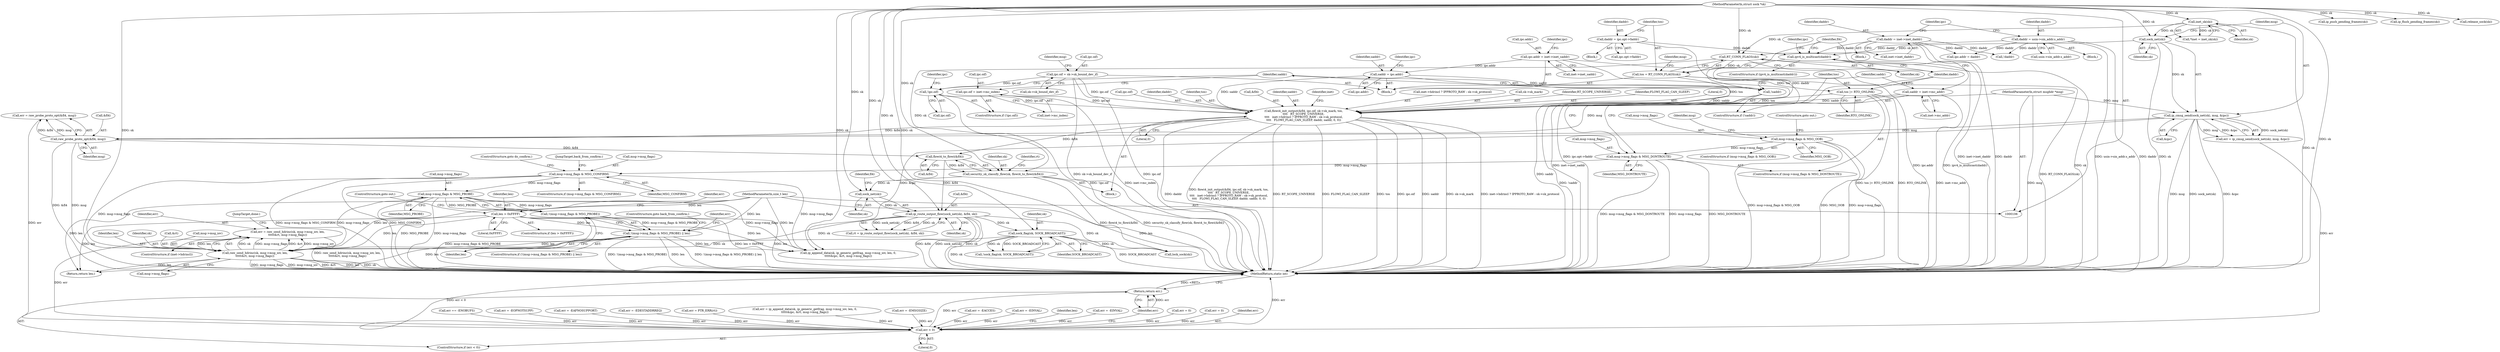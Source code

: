 digraph "1_linux_f6d8bd051c391c1c0458a30b2a7abcd939329259_27@API" {
"1000454" [label="(Call,err = raw_send_hdrinc(sk, msg->msg_iov, len,\n\t\t\t\t\t&rt, msg->msg_flags))"];
"1000456" [label="(Call,raw_send_hdrinc(sk, msg->msg_iov, len,\n\t\t\t\t\t&rt, msg->msg_flags))"];
"1000408" [label="(Call,ip_route_output_flow(sock_net(sk), &fl4, sk))"];
"1000409" [label="(Call,sock_net(sk))"];
"1000401" [label="(Call,security_sk_classify_flow(sk, flowi4_to_flowi(&fl4)))"];
"1000325" [label="(Call,RT_CONN_FLAGS(sk))"];
"1000254" [label="(Call,sock_net(sk))"];
"1000115" [label="(Call,inet_sk(sk))"];
"1000108" [label="(MethodParameterIn,struct sock *sk)"];
"1000403" [label="(Call,flowi4_to_flowi(&fl4))"];
"1000362" [label="(Call,flowi4_init_output(&fl4, ipc.oif, sk->sk_mark, tos,\n\t\t\t\t   RT_SCOPE_UNIVERSE,\n\t\t\t\t   inet->hdrincl ? IPPROTO_RAW : sk->sk_protocol,\n\t\t\t\t   FLOWI_FLAG_CAN_SLEEP, daddr, saddr, 0, 0))"];
"1000239" [label="(Call,ipc.oif = sk->sk_bound_dev_if)"];
"1000341" [label="(Call,!ipc.oif)"];
"1000345" [label="(Call,ipc.oif = inet->mc_index)"];
"1000333" [label="(Call,tos |= RTO_ONLINK)"];
"1000323" [label="(Call,tos = RT_CONN_FLAGS(sk))"];
"1000337" [label="(Call,ipv4_is_multicast(daddr))"];
"1000316" [label="(Call,daddr = ipc.opt->faddr)"];
"1000217" [label="(Call,daddr = inet->inet_daddr)"];
"1000197" [label="(Call,daddr = usin->sin_addr.s_addr)"];
"1000355" [label="(Call,saddr = inet->mc_addr)"];
"1000269" [label="(Call,saddr = ipc.addr)"];
"1000222" [label="(Call,ipc.addr = inet->inet_saddr)"];
"1000353" [label="(Call,!saddr)"];
"1000394" [label="(Call,raw_probe_proto_opt(&fl4, msg))"];
"1000253" [label="(Call,ip_cmsg_send(sock_net(sk), msg, &ipc))"];
"1000109" [label="(MethodParameterIn,struct msghdr *msg)"];
"1000438" [label="(Call,sock_flag(sk, SOCK_BROADCAST))"];
"1000557" [label="(Call,!(msg->msg_flags & MSG_PROBE) || len)"];
"1000558" [label="(Call,!(msg->msg_flags & MSG_PROBE))"];
"1000559" [label="(Call,msg->msg_flags & MSG_PROBE)"];
"1000443" [label="(Call,msg->msg_flags & MSG_CONFIRM)"];
"1000328" [label="(Call,msg->msg_flags & MSG_DONTROUTE)"];
"1000144" [label="(Call,msg->msg_flags & MSG_OOB)"];
"1000135" [label="(Call,len > 0xFFFF)"];
"1000110" [label="(MethodParameterIn,size_t len)"];
"1000543" [label="(Call,err < 0)"];
"1000546" [label="(Return,return err;)"];
"1000108" [label="(MethodParameterIn,struct sock *sk)"];
"1000365" [label="(Call,ipc.oif)"];
"1000519" [label="(Call,err == -ENOBUFS)"];
"1000326" [label="(Identifier,sk)"];
"1000382" [label="(Identifier,daddr)"];
"1000109" [label="(MethodParameterIn,struct msghdr *msg)"];
"1000274" [label="(Call,ipc.addr = daddr)"];
"1000401" [label="(Call,security_sk_classify_flow(sk, flowi4_to_flowi(&fl4)))"];
"1000515" [label="(Call,ip_push_pending_frames(sk))"];
"1000199" [label="(Call,usin->sin_addr.s_addr)"];
"1000464" [label="(Call,msg->msg_flags)"];
"1000243" [label="(Call,sk->sk_bound_dev_if)"];
"1000340" [label="(ControlStructure,if (!ipc.oif))"];
"1000197" [label="(Call,daddr = usin->sin_addr.s_addr)"];
"1000547" [label="(Identifier,err)"];
"1000371" [label="(Identifier,tos)"];
"1000402" [label="(Identifier,sk)"];
"1000449" [label="(JumpTarget,back_from_confirm:)"];
"1000362" [label="(Call,flowi4_init_output(&fl4, ipc.oif, sk->sk_mark, tos,\n\t\t\t\t   RT_SCOPE_UNIVERSE,\n\t\t\t\t   inet->hdrincl ? IPPROTO_RAW : sk->sk_protocol,\n\t\t\t\t   FLOWI_FLAG_CAN_SLEEP, daddr, saddr, 0, 0))"];
"1000363" [label="(Call,&fl4)"];
"1000254" [label="(Call,sock_net(sk))"];
"1000137" [label="(Literal,0xFFFF)"];
"1000345" [label="(Call,ipc.oif = inet->mc_index)"];
"1000485" [label="(Call,ip_append_data(sk, ip_generic_getfrag, msg->msg_iov, len, 0,\n\t\t\t\t\t&ipc, &rt, msg->msg_flags))"];
"1000383" [label="(Identifier,saddr)"];
"1000352" [label="(ControlStructure,if (!saddr))"];
"1000532" [label="(JumpTarget,done:)"];
"1000313" [label="(Call,!daddr)"];
"1000360" [label="(Block,)"];
"1000336" [label="(ControlStructure,if (ipv4_is_multicast(daddr)))"];
"1000218" [label="(Identifier,daddr)"];
"1000403" [label="(Call,flowi4_to_flowi(&fl4))"];
"1000271" [label="(Call,ipc.addr)"];
"1000134" [label="(ControlStructure,if (len > 0xFFFF))"];
"1000330" [label="(Identifier,msg)"];
"1000444" [label="(Call,msg->msg_flags)"];
"1000139" [label="(Call,err = -EOPNOTSUPP)"];
"1000154" [label="(Block,)"];
"1000188" [label="(Call,err = -EAFNOSUPPORT)"];
"1000116" [label="(Identifier,sk)"];
"1000226" [label="(Call,inet->inet_saddr)"];
"1000542" [label="(ControlStructure,if (err < 0))"];
"1000206" [label="(Call,err = -EDESTADDRREQ)"];
"1000418" [label="(Call,err = PTR_ERR(rt))"];
"1000437" [label="(Call,!sock_flag(sk, SOCK_BROADCAST))"];
"1000502" [label="(Call,ip_flush_pending_frames(sk))"];
"1000530" [label="(Call,release_sock(sk))"];
"1000455" [label="(Identifier,err)"];
"1000454" [label="(Call,err = raw_send_hdrinc(sk, msg->msg_iov, len,\n\t\t\t\t\t&rt, msg->msg_flags))"];
"1000461" [label="(Identifier,len)"];
"1000136" [label="(Identifier,len)"];
"1000356" [label="(Identifier,saddr)"];
"1000144" [label="(Call,msg->msg_flags & MSG_OOB)"];
"1000565" [label="(ControlStructure,goto back_from_confirm;)"];
"1000354" [label="(Identifier,saddr)"];
"1000205" [label="(Block,)"];
"1000413" [label="(Identifier,sk)"];
"1000253" [label="(Call,ip_cmsg_send(sock_net(sk), msg, &ipc))"];
"1000256" [label="(Identifier,msg)"];
"1000311" [label="(Block,)"];
"1000255" [label="(Identifier,sk)"];
"1000323" [label="(Call,tos = RT_CONN_FLAGS(sk))"];
"1000346" [label="(Call,ipc.oif)"];
"1000483" [label="(Call,err = ip_append_data(sk, ip_generic_getfrag, msg->msg_iov, len, 0,\n\t\t\t\t\t&ipc, &rt, msg->msg_flags))"];
"1000389" [label="(Identifier,inet)"];
"1000450" [label="(ControlStructure,if (inet->hdrincl))"];
"1000349" [label="(Call,inet->mc_index)"];
"1000546" [label="(Return,return err;)"];
"1000224" [label="(Identifier,ipc)"];
"1000222" [label="(Call,ipc.addr = inet->inet_saddr)"];
"1000481" [label="(Call,lock_sock(sk))"];
"1000217" [label="(Call,daddr = inet->inet_daddr)"];
"1000353" [label="(Call,!saddr)"];
"1000231" [label="(Identifier,ipc)"];
"1000329" [label="(Call,msg->msg_flags)"];
"1000357" [label="(Call,inet->mc_addr)"];
"1000143" [label="(ControlStructure,if (msg->msg_flags & MSG_OOB))"];
"1000373" [label="(Call,inet->hdrincl ? IPPROTO_RAW : sk->sk_protocol)"];
"1000438" [label="(Call,sock_flag(sk, SOCK_BROADCAST))"];
"1000448" [label="(ControlStructure,goto do_confirm;)"];
"1000140" [label="(Identifier,err)"];
"1000559" [label="(Call,msg->msg_flags & MSG_PROBE)"];
"1000324" [label="(Identifier,tos)"];
"1000130" [label="(Call,err = -EMSGSIZE)"];
"1000385" [label="(Literal,0)"];
"1000439" [label="(Identifier,sk)"];
"1000443" [label="(Call,msg->msg_flags & MSG_CONFIRM)"];
"1000395" [label="(Call,&fl4)"];
"1000368" [label="(Call,sk->sk_mark)"];
"1000355" [label="(Call,saddr = inet->mc_addr)"];
"1000392" [label="(Call,err = raw_probe_proto_opt(&fl4, msg))"];
"1000332" [label="(Identifier,MSG_DONTROUTE)"];
"1000110" [label="(MethodParameterIn,size_t len)"];
"1000115" [label="(Call,inet_sk(sk))"];
"1000325" [label="(Call,RT_CONN_FLAGS(sk))"];
"1000270" [label="(Identifier,saddr)"];
"1000564" [label="(Identifier,len)"];
"1000426" [label="(Call,err = -EACCES)"];
"1000570" [label="(MethodReturn,static int)"];
"1000240" [label="(Call,ipc.oif)"];
"1000113" [label="(Call,*inet = inet_sk(sk))"];
"1000276" [label="(Identifier,ipc)"];
"1000328" [label="(Call,msg->msg_flags & MSG_DONTROUTE)"];
"1000407" [label="(Identifier,rt)"];
"1000411" [label="(Call,&fl4)"];
"1000408" [label="(Call,ip_route_output_flow(sock_net(sk), &fl4, sk))"];
"1000342" [label="(Call,ipc.oif)"];
"1000548" [label="(Return,return len;)"];
"1000457" [label="(Identifier,sk)"];
"1000257" [label="(Call,&ipc)"];
"1000406" [label="(Call,rt = ip_route_output_flow(sock_net(sk), &fl4, sk))"];
"1000335" [label="(Identifier,RTO_ONLINK)"];
"1000198" [label="(Identifier,daddr)"];
"1000239" [label="(Call,ipc.oif = sk->sk_bound_dev_if)"];
"1000334" [label="(Identifier,tos)"];
"1000317" [label="(Identifier,daddr)"];
"1000442" [label="(ControlStructure,if (msg->msg_flags & MSG_CONFIRM))"];
"1000364" [label="(Identifier,fl4)"];
"1000296" [label="(Call,err = -EINVAL)"];
"1000462" [label="(Call,&rt)"];
"1000316" [label="(Call,daddr = ipc.opt->faddr)"];
"1000397" [label="(Identifier,msg)"];
"1000248" [label="(Identifier,msg)"];
"1000338" [label="(Identifier,daddr)"];
"1000549" [label="(Identifier,len)"];
"1000327" [label="(ControlStructure,if (msg->msg_flags & MSG_DONTROUTE))"];
"1000556" [label="(ControlStructure,if (!(msg->msg_flags & MSG_PROBE) || len))"];
"1000456" [label="(Call,raw_send_hdrinc(sk, msg->msg_iov, len,\n\t\t\t\t\t&rt, msg->msg_flags))"];
"1000343" [label="(Identifier,ipc)"];
"1000111" [label="(Block,)"];
"1000558" [label="(Call,!(msg->msg_flags & MSG_PROBE))"];
"1000563" [label="(Identifier,MSG_PROBE)"];
"1000394" [label="(Call,raw_probe_proto_opt(&fl4, msg))"];
"1000138" [label="(ControlStructure,goto out;)"];
"1000219" [label="(Call,inet->inet_daddr)"];
"1000410" [label="(Identifier,sk)"];
"1000145" [label="(Call,msg->msg_flags)"];
"1000163" [label="(Call,err = -EINVAL)"];
"1000223" [label="(Call,ipc.addr)"];
"1000347" [label="(Identifier,ipc)"];
"1000557" [label="(Call,!(msg->msg_flags & MSG_PROBE) || len)"];
"1000545" [label="(Literal,0)"];
"1000251" [label="(Call,err = ip_cmsg_send(sock_net(sk), msg, &ipc))"];
"1000333" [label="(Call,tos |= RTO_ONLINK)"];
"1000447" [label="(Identifier,MSG_CONFIRM)"];
"1000560" [label="(Call,msg->msg_flags)"];
"1000440" [label="(Identifier,SOCK_BROADCAST)"];
"1000135" [label="(Call,len > 0xFFFF)"];
"1000527" [label="(Call,err = 0)"];
"1000152" [label="(Identifier,msg)"];
"1000318" [label="(Call,ipc.opt->faddr)"];
"1000269" [label="(Call,saddr = ipc.addr)"];
"1000149" [label="(ControlStructure,goto out;)"];
"1000566" [label="(Call,err = 0)"];
"1000544" [label="(Identifier,err)"];
"1000372" [label="(Identifier,RT_SCOPE_UNIVERSE)"];
"1000458" [label="(Call,msg->msg_iov)"];
"1000337" [label="(Call,ipv4_is_multicast(daddr))"];
"1000543" [label="(Call,err < 0)"];
"1000404" [label="(Call,&fl4)"];
"1000381" [label="(Identifier,FLOWI_FLAG_CAN_SLEEP)"];
"1000341" [label="(Call,!ipc.oif)"];
"1000384" [label="(Literal,0)"];
"1000148" [label="(Identifier,MSG_OOB)"];
"1000567" [label="(Identifier,err)"];
"1000412" [label="(Identifier,fl4)"];
"1000409" [label="(Call,sock_net(sk))"];
"1000454" -> "1000450"  [label="AST: "];
"1000454" -> "1000456"  [label="CFG: "];
"1000455" -> "1000454"  [label="AST: "];
"1000456" -> "1000454"  [label="AST: "];
"1000532" -> "1000454"  [label="CFG: "];
"1000454" -> "1000570"  [label="DDG: raw_send_hdrinc(sk, msg->msg_iov, len,\n\t\t\t\t\t&rt, msg->msg_flags)"];
"1000456" -> "1000454"  [label="DDG: sk"];
"1000456" -> "1000454"  [label="DDG: msg->msg_flags"];
"1000456" -> "1000454"  [label="DDG: &rt"];
"1000456" -> "1000454"  [label="DDG: msg->msg_iov"];
"1000456" -> "1000454"  [label="DDG: len"];
"1000454" -> "1000543"  [label="DDG: err"];
"1000456" -> "1000464"  [label="CFG: "];
"1000457" -> "1000456"  [label="AST: "];
"1000458" -> "1000456"  [label="AST: "];
"1000461" -> "1000456"  [label="AST: "];
"1000462" -> "1000456"  [label="AST: "];
"1000464" -> "1000456"  [label="AST: "];
"1000456" -> "1000570"  [label="DDG: len"];
"1000456" -> "1000570"  [label="DDG: sk"];
"1000456" -> "1000570"  [label="DDG: msg->msg_flags"];
"1000456" -> "1000570"  [label="DDG: msg->msg_iov"];
"1000456" -> "1000570"  [label="DDG: &rt"];
"1000408" -> "1000456"  [label="DDG: sk"];
"1000438" -> "1000456"  [label="DDG: sk"];
"1000108" -> "1000456"  [label="DDG: sk"];
"1000557" -> "1000456"  [label="DDG: len"];
"1000135" -> "1000456"  [label="DDG: len"];
"1000110" -> "1000456"  [label="DDG: len"];
"1000559" -> "1000456"  [label="DDG: msg->msg_flags"];
"1000443" -> "1000456"  [label="DDG: msg->msg_flags"];
"1000456" -> "1000548"  [label="DDG: len"];
"1000408" -> "1000406"  [label="AST: "];
"1000408" -> "1000413"  [label="CFG: "];
"1000409" -> "1000408"  [label="AST: "];
"1000411" -> "1000408"  [label="AST: "];
"1000413" -> "1000408"  [label="AST: "];
"1000406" -> "1000408"  [label="CFG: "];
"1000408" -> "1000570"  [label="DDG: &fl4"];
"1000408" -> "1000570"  [label="DDG: sock_net(sk)"];
"1000408" -> "1000570"  [label="DDG: sk"];
"1000408" -> "1000406"  [label="DDG: sock_net(sk)"];
"1000408" -> "1000406"  [label="DDG: &fl4"];
"1000408" -> "1000406"  [label="DDG: sk"];
"1000409" -> "1000408"  [label="DDG: sk"];
"1000403" -> "1000408"  [label="DDG: &fl4"];
"1000108" -> "1000408"  [label="DDG: sk"];
"1000408" -> "1000438"  [label="DDG: sk"];
"1000408" -> "1000481"  [label="DDG: sk"];
"1000409" -> "1000410"  [label="CFG: "];
"1000410" -> "1000409"  [label="AST: "];
"1000412" -> "1000409"  [label="CFG: "];
"1000401" -> "1000409"  [label="DDG: sk"];
"1000108" -> "1000409"  [label="DDG: sk"];
"1000401" -> "1000360"  [label="AST: "];
"1000401" -> "1000403"  [label="CFG: "];
"1000402" -> "1000401"  [label="AST: "];
"1000403" -> "1000401"  [label="AST: "];
"1000407" -> "1000401"  [label="CFG: "];
"1000401" -> "1000570"  [label="DDG: security_sk_classify_flow(sk, flowi4_to_flowi(&fl4))"];
"1000401" -> "1000570"  [label="DDG: flowi4_to_flowi(&fl4)"];
"1000325" -> "1000401"  [label="DDG: sk"];
"1000108" -> "1000401"  [label="DDG: sk"];
"1000403" -> "1000401"  [label="DDG: &fl4"];
"1000325" -> "1000323"  [label="AST: "];
"1000325" -> "1000326"  [label="CFG: "];
"1000326" -> "1000325"  [label="AST: "];
"1000323" -> "1000325"  [label="CFG: "];
"1000325" -> "1000570"  [label="DDG: sk"];
"1000325" -> "1000323"  [label="DDG: sk"];
"1000254" -> "1000325"  [label="DDG: sk"];
"1000115" -> "1000325"  [label="DDG: sk"];
"1000108" -> "1000325"  [label="DDG: sk"];
"1000254" -> "1000253"  [label="AST: "];
"1000254" -> "1000255"  [label="CFG: "];
"1000255" -> "1000254"  [label="AST: "];
"1000256" -> "1000254"  [label="CFG: "];
"1000254" -> "1000570"  [label="DDG: sk"];
"1000254" -> "1000253"  [label="DDG: sk"];
"1000115" -> "1000254"  [label="DDG: sk"];
"1000108" -> "1000254"  [label="DDG: sk"];
"1000115" -> "1000113"  [label="AST: "];
"1000115" -> "1000116"  [label="CFG: "];
"1000116" -> "1000115"  [label="AST: "];
"1000113" -> "1000115"  [label="CFG: "];
"1000115" -> "1000570"  [label="DDG: sk"];
"1000115" -> "1000113"  [label="DDG: sk"];
"1000108" -> "1000115"  [label="DDG: sk"];
"1000108" -> "1000106"  [label="AST: "];
"1000108" -> "1000570"  [label="DDG: sk"];
"1000108" -> "1000438"  [label="DDG: sk"];
"1000108" -> "1000481"  [label="DDG: sk"];
"1000108" -> "1000485"  [label="DDG: sk"];
"1000108" -> "1000502"  [label="DDG: sk"];
"1000108" -> "1000515"  [label="DDG: sk"];
"1000108" -> "1000530"  [label="DDG: sk"];
"1000403" -> "1000404"  [label="CFG: "];
"1000404" -> "1000403"  [label="AST: "];
"1000362" -> "1000403"  [label="DDG: &fl4"];
"1000394" -> "1000403"  [label="DDG: &fl4"];
"1000362" -> "1000360"  [label="AST: "];
"1000362" -> "1000385"  [label="CFG: "];
"1000363" -> "1000362"  [label="AST: "];
"1000365" -> "1000362"  [label="AST: "];
"1000368" -> "1000362"  [label="AST: "];
"1000371" -> "1000362"  [label="AST: "];
"1000372" -> "1000362"  [label="AST: "];
"1000373" -> "1000362"  [label="AST: "];
"1000381" -> "1000362"  [label="AST: "];
"1000382" -> "1000362"  [label="AST: "];
"1000383" -> "1000362"  [label="AST: "];
"1000384" -> "1000362"  [label="AST: "];
"1000385" -> "1000362"  [label="AST: "];
"1000389" -> "1000362"  [label="CFG: "];
"1000362" -> "1000570"  [label="DDG: ipc.oif"];
"1000362" -> "1000570"  [label="DDG: saddr"];
"1000362" -> "1000570"  [label="DDG: sk->sk_mark"];
"1000362" -> "1000570"  [label="DDG: inet->hdrincl ? IPPROTO_RAW : sk->sk_protocol"];
"1000362" -> "1000570"  [label="DDG: daddr"];
"1000362" -> "1000570"  [label="DDG: flowi4_init_output(&fl4, ipc.oif, sk->sk_mark, tos,\n\t\t\t\t   RT_SCOPE_UNIVERSE,\n\t\t\t\t   inet->hdrincl ? IPPROTO_RAW : sk->sk_protocol,\n\t\t\t\t   FLOWI_FLAG_CAN_SLEEP, daddr, saddr, 0, 0)"];
"1000362" -> "1000570"  [label="DDG: RT_SCOPE_UNIVERSE"];
"1000362" -> "1000570"  [label="DDG: FLOWI_FLAG_CAN_SLEEP"];
"1000362" -> "1000570"  [label="DDG: tos"];
"1000239" -> "1000362"  [label="DDG: ipc.oif"];
"1000341" -> "1000362"  [label="DDG: ipc.oif"];
"1000345" -> "1000362"  [label="DDG: ipc.oif"];
"1000333" -> "1000362"  [label="DDG: tos"];
"1000323" -> "1000362"  [label="DDG: tos"];
"1000337" -> "1000362"  [label="DDG: daddr"];
"1000355" -> "1000362"  [label="DDG: saddr"];
"1000269" -> "1000362"  [label="DDG: saddr"];
"1000353" -> "1000362"  [label="DDG: saddr"];
"1000362" -> "1000394"  [label="DDG: &fl4"];
"1000239" -> "1000111"  [label="AST: "];
"1000239" -> "1000243"  [label="CFG: "];
"1000240" -> "1000239"  [label="AST: "];
"1000243" -> "1000239"  [label="AST: "];
"1000248" -> "1000239"  [label="CFG: "];
"1000239" -> "1000570"  [label="DDG: ipc.oif"];
"1000239" -> "1000570"  [label="DDG: sk->sk_bound_dev_if"];
"1000239" -> "1000341"  [label="DDG: ipc.oif"];
"1000341" -> "1000340"  [label="AST: "];
"1000341" -> "1000342"  [label="CFG: "];
"1000342" -> "1000341"  [label="AST: "];
"1000347" -> "1000341"  [label="CFG: "];
"1000354" -> "1000341"  [label="CFG: "];
"1000341" -> "1000570"  [label="DDG: !ipc.oif"];
"1000345" -> "1000340"  [label="AST: "];
"1000345" -> "1000349"  [label="CFG: "];
"1000346" -> "1000345"  [label="AST: "];
"1000349" -> "1000345"  [label="AST: "];
"1000354" -> "1000345"  [label="CFG: "];
"1000345" -> "1000570"  [label="DDG: inet->mc_index"];
"1000333" -> "1000327"  [label="AST: "];
"1000333" -> "1000335"  [label="CFG: "];
"1000334" -> "1000333"  [label="AST: "];
"1000335" -> "1000333"  [label="AST: "];
"1000338" -> "1000333"  [label="CFG: "];
"1000333" -> "1000570"  [label="DDG: tos |= RTO_ONLINK"];
"1000333" -> "1000570"  [label="DDG: RTO_ONLINK"];
"1000323" -> "1000333"  [label="DDG: tos"];
"1000323" -> "1000111"  [label="AST: "];
"1000324" -> "1000323"  [label="AST: "];
"1000330" -> "1000323"  [label="CFG: "];
"1000323" -> "1000570"  [label="DDG: RT_CONN_FLAGS(sk)"];
"1000337" -> "1000336"  [label="AST: "];
"1000337" -> "1000338"  [label="CFG: "];
"1000338" -> "1000337"  [label="AST: "];
"1000343" -> "1000337"  [label="CFG: "];
"1000364" -> "1000337"  [label="CFG: "];
"1000337" -> "1000570"  [label="DDG: ipv4_is_multicast(daddr)"];
"1000316" -> "1000337"  [label="DDG: daddr"];
"1000217" -> "1000337"  [label="DDG: daddr"];
"1000197" -> "1000337"  [label="DDG: daddr"];
"1000316" -> "1000311"  [label="AST: "];
"1000316" -> "1000318"  [label="CFG: "];
"1000317" -> "1000316"  [label="AST: "];
"1000318" -> "1000316"  [label="AST: "];
"1000324" -> "1000316"  [label="CFG: "];
"1000316" -> "1000570"  [label="DDG: ipc.opt->faddr"];
"1000217" -> "1000205"  [label="AST: "];
"1000217" -> "1000219"  [label="CFG: "];
"1000218" -> "1000217"  [label="AST: "];
"1000219" -> "1000217"  [label="AST: "];
"1000224" -> "1000217"  [label="CFG: "];
"1000217" -> "1000570"  [label="DDG: inet->inet_daddr"];
"1000217" -> "1000570"  [label="DDG: daddr"];
"1000217" -> "1000274"  [label="DDG: daddr"];
"1000217" -> "1000313"  [label="DDG: daddr"];
"1000197" -> "1000154"  [label="AST: "];
"1000197" -> "1000199"  [label="CFG: "];
"1000198" -> "1000197"  [label="AST: "];
"1000199" -> "1000197"  [label="AST: "];
"1000224" -> "1000197"  [label="CFG: "];
"1000197" -> "1000570"  [label="DDG: usin->sin_addr.s_addr"];
"1000197" -> "1000570"  [label="DDG: daddr"];
"1000197" -> "1000274"  [label="DDG: daddr"];
"1000197" -> "1000313"  [label="DDG: daddr"];
"1000355" -> "1000352"  [label="AST: "];
"1000355" -> "1000357"  [label="CFG: "];
"1000356" -> "1000355"  [label="AST: "];
"1000357" -> "1000355"  [label="AST: "];
"1000364" -> "1000355"  [label="CFG: "];
"1000355" -> "1000570"  [label="DDG: inet->mc_addr"];
"1000269" -> "1000111"  [label="AST: "];
"1000269" -> "1000271"  [label="CFG: "];
"1000270" -> "1000269"  [label="AST: "];
"1000271" -> "1000269"  [label="AST: "];
"1000276" -> "1000269"  [label="CFG: "];
"1000269" -> "1000570"  [label="DDG: saddr"];
"1000222" -> "1000269"  [label="DDG: ipc.addr"];
"1000269" -> "1000353"  [label="DDG: saddr"];
"1000222" -> "1000111"  [label="AST: "];
"1000222" -> "1000226"  [label="CFG: "];
"1000223" -> "1000222"  [label="AST: "];
"1000226" -> "1000222"  [label="AST: "];
"1000231" -> "1000222"  [label="CFG: "];
"1000222" -> "1000570"  [label="DDG: ipc.addr"];
"1000222" -> "1000570"  [label="DDG: inet->inet_saddr"];
"1000353" -> "1000352"  [label="AST: "];
"1000353" -> "1000354"  [label="CFG: "];
"1000354" -> "1000353"  [label="AST: "];
"1000356" -> "1000353"  [label="CFG: "];
"1000364" -> "1000353"  [label="CFG: "];
"1000353" -> "1000570"  [label="DDG: !saddr"];
"1000394" -> "1000392"  [label="AST: "];
"1000394" -> "1000397"  [label="CFG: "];
"1000395" -> "1000394"  [label="AST: "];
"1000397" -> "1000394"  [label="AST: "];
"1000392" -> "1000394"  [label="CFG: "];
"1000394" -> "1000570"  [label="DDG: msg"];
"1000394" -> "1000570"  [label="DDG: &fl4"];
"1000394" -> "1000392"  [label="DDG: &fl4"];
"1000394" -> "1000392"  [label="DDG: msg"];
"1000253" -> "1000394"  [label="DDG: msg"];
"1000109" -> "1000394"  [label="DDG: msg"];
"1000253" -> "1000251"  [label="AST: "];
"1000253" -> "1000257"  [label="CFG: "];
"1000256" -> "1000253"  [label="AST: "];
"1000257" -> "1000253"  [label="AST: "];
"1000251" -> "1000253"  [label="CFG: "];
"1000253" -> "1000570"  [label="DDG: sock_net(sk)"];
"1000253" -> "1000570"  [label="DDG: &ipc"];
"1000253" -> "1000570"  [label="DDG: msg"];
"1000253" -> "1000251"  [label="DDG: sock_net(sk)"];
"1000253" -> "1000251"  [label="DDG: msg"];
"1000253" -> "1000251"  [label="DDG: &ipc"];
"1000109" -> "1000253"  [label="DDG: msg"];
"1000253" -> "1000485"  [label="DDG: &ipc"];
"1000109" -> "1000106"  [label="AST: "];
"1000109" -> "1000570"  [label="DDG: msg"];
"1000438" -> "1000437"  [label="AST: "];
"1000438" -> "1000440"  [label="CFG: "];
"1000439" -> "1000438"  [label="AST: "];
"1000440" -> "1000438"  [label="AST: "];
"1000437" -> "1000438"  [label="CFG: "];
"1000438" -> "1000570"  [label="DDG: SOCK_BROADCAST"];
"1000438" -> "1000570"  [label="DDG: sk"];
"1000438" -> "1000437"  [label="DDG: sk"];
"1000438" -> "1000437"  [label="DDG: SOCK_BROADCAST"];
"1000438" -> "1000481"  [label="DDG: sk"];
"1000557" -> "1000556"  [label="AST: "];
"1000557" -> "1000558"  [label="CFG: "];
"1000557" -> "1000564"  [label="CFG: "];
"1000558" -> "1000557"  [label="AST: "];
"1000564" -> "1000557"  [label="AST: "];
"1000565" -> "1000557"  [label="CFG: "];
"1000567" -> "1000557"  [label="CFG: "];
"1000557" -> "1000570"  [label="DDG: !(msg->msg_flags & MSG_PROBE) || len"];
"1000557" -> "1000570"  [label="DDG: !(msg->msg_flags & MSG_PROBE)"];
"1000557" -> "1000570"  [label="DDG: len"];
"1000557" -> "1000485"  [label="DDG: len"];
"1000557" -> "1000548"  [label="DDG: len"];
"1000558" -> "1000557"  [label="DDG: msg->msg_flags & MSG_PROBE"];
"1000135" -> "1000557"  [label="DDG: len"];
"1000110" -> "1000557"  [label="DDG: len"];
"1000558" -> "1000559"  [label="CFG: "];
"1000559" -> "1000558"  [label="AST: "];
"1000564" -> "1000558"  [label="CFG: "];
"1000558" -> "1000570"  [label="DDG: msg->msg_flags & MSG_PROBE"];
"1000559" -> "1000558"  [label="DDG: msg->msg_flags"];
"1000559" -> "1000558"  [label="DDG: MSG_PROBE"];
"1000559" -> "1000563"  [label="CFG: "];
"1000560" -> "1000559"  [label="AST: "];
"1000563" -> "1000559"  [label="AST: "];
"1000559" -> "1000570"  [label="DDG: msg->msg_flags"];
"1000559" -> "1000570"  [label="DDG: MSG_PROBE"];
"1000559" -> "1000485"  [label="DDG: msg->msg_flags"];
"1000443" -> "1000559"  [label="DDG: msg->msg_flags"];
"1000443" -> "1000442"  [label="AST: "];
"1000443" -> "1000447"  [label="CFG: "];
"1000444" -> "1000443"  [label="AST: "];
"1000447" -> "1000443"  [label="AST: "];
"1000448" -> "1000443"  [label="CFG: "];
"1000449" -> "1000443"  [label="CFG: "];
"1000443" -> "1000570"  [label="DDG: msg->msg_flags & MSG_CONFIRM"];
"1000443" -> "1000570"  [label="DDG: MSG_CONFIRM"];
"1000328" -> "1000443"  [label="DDG: msg->msg_flags"];
"1000443" -> "1000485"  [label="DDG: msg->msg_flags"];
"1000328" -> "1000327"  [label="AST: "];
"1000328" -> "1000332"  [label="CFG: "];
"1000329" -> "1000328"  [label="AST: "];
"1000332" -> "1000328"  [label="AST: "];
"1000334" -> "1000328"  [label="CFG: "];
"1000338" -> "1000328"  [label="CFG: "];
"1000328" -> "1000570"  [label="DDG: MSG_DONTROUTE"];
"1000328" -> "1000570"  [label="DDG: msg->msg_flags & MSG_DONTROUTE"];
"1000328" -> "1000570"  [label="DDG: msg->msg_flags"];
"1000144" -> "1000328"  [label="DDG: msg->msg_flags"];
"1000144" -> "1000143"  [label="AST: "];
"1000144" -> "1000148"  [label="CFG: "];
"1000145" -> "1000144"  [label="AST: "];
"1000148" -> "1000144"  [label="AST: "];
"1000149" -> "1000144"  [label="CFG: "];
"1000152" -> "1000144"  [label="CFG: "];
"1000144" -> "1000570"  [label="DDG: msg->msg_flags & MSG_OOB"];
"1000144" -> "1000570"  [label="DDG: MSG_OOB"];
"1000144" -> "1000570"  [label="DDG: msg->msg_flags"];
"1000135" -> "1000134"  [label="AST: "];
"1000135" -> "1000137"  [label="CFG: "];
"1000136" -> "1000135"  [label="AST: "];
"1000137" -> "1000135"  [label="AST: "];
"1000138" -> "1000135"  [label="CFG: "];
"1000140" -> "1000135"  [label="CFG: "];
"1000135" -> "1000570"  [label="DDG: len > 0xFFFF"];
"1000135" -> "1000570"  [label="DDG: len"];
"1000110" -> "1000135"  [label="DDG: len"];
"1000135" -> "1000485"  [label="DDG: len"];
"1000135" -> "1000548"  [label="DDG: len"];
"1000110" -> "1000106"  [label="AST: "];
"1000110" -> "1000570"  [label="DDG: len"];
"1000110" -> "1000485"  [label="DDG: len"];
"1000110" -> "1000548"  [label="DDG: len"];
"1000543" -> "1000542"  [label="AST: "];
"1000543" -> "1000545"  [label="CFG: "];
"1000544" -> "1000543"  [label="AST: "];
"1000545" -> "1000543"  [label="AST: "];
"1000547" -> "1000543"  [label="CFG: "];
"1000549" -> "1000543"  [label="CFG: "];
"1000543" -> "1000570"  [label="DDG: err < 0"];
"1000543" -> "1000570"  [label="DDG: err"];
"1000163" -> "1000543"  [label="DDG: err"];
"1000527" -> "1000543"  [label="DDG: err"];
"1000188" -> "1000543"  [label="DDG: err"];
"1000139" -> "1000543"  [label="DDG: err"];
"1000296" -> "1000543"  [label="DDG: err"];
"1000418" -> "1000543"  [label="DDG: err"];
"1000519" -> "1000543"  [label="DDG: err"];
"1000426" -> "1000543"  [label="DDG: err"];
"1000251" -> "1000543"  [label="DDG: err"];
"1000392" -> "1000543"  [label="DDG: err"];
"1000206" -> "1000543"  [label="DDG: err"];
"1000566" -> "1000543"  [label="DDG: err"];
"1000483" -> "1000543"  [label="DDG: err"];
"1000130" -> "1000543"  [label="DDG: err"];
"1000543" -> "1000546"  [label="DDG: err"];
"1000546" -> "1000542"  [label="AST: "];
"1000546" -> "1000547"  [label="CFG: "];
"1000547" -> "1000546"  [label="AST: "];
"1000570" -> "1000546"  [label="CFG: "];
"1000546" -> "1000570"  [label="DDG: <RET>"];
"1000547" -> "1000546"  [label="DDG: err"];
}
